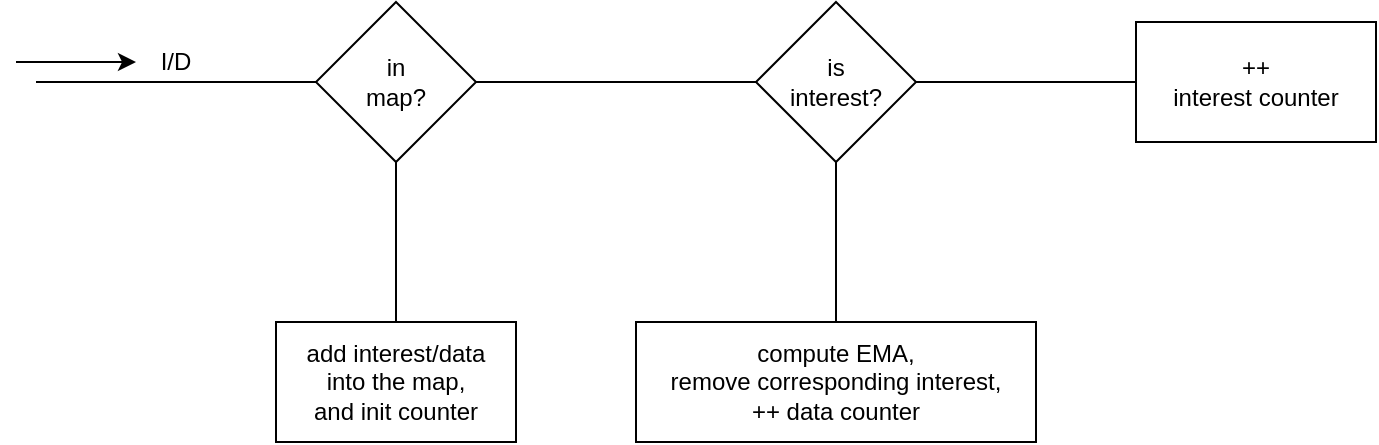 <mxfile version="14.8.1" type="github">
  <diagram id="pDua_eUI4pE_ARMQOX0n" name="Page-1">
    <mxGraphModel dx="946" dy="544" grid="1" gridSize="10" guides="1" tooltips="1" connect="1" arrows="1" fold="1" page="1" pageScale="1" pageWidth="850" pageHeight="1100" math="0" shadow="0">
      <root>
        <mxCell id="0" />
        <mxCell id="1" parent="0" />
        <mxCell id="J4n5a6vh2Bp-ceeqpoy--10" style="edgeStyle=orthogonalEdgeStyle;rounded=0;orthogonalLoop=1;jettySize=auto;html=1;exitX=1;exitY=0.5;exitDx=0;exitDy=0;endArrow=none;endFill=0;" edge="1" parent="1" source="J4n5a6vh2Bp-ceeqpoy--8" target="J4n5a6vh2Bp-ceeqpoy--9">
          <mxGeometry relative="1" as="geometry" />
        </mxCell>
        <mxCell id="J4n5a6vh2Bp-ceeqpoy--11" style="edgeStyle=orthogonalEdgeStyle;rounded=0;orthogonalLoop=1;jettySize=auto;html=1;exitX=0.5;exitY=1;exitDx=0;exitDy=0;entryX=0.5;entryY=0;entryDx=0;entryDy=0;endArrow=none;endFill=0;" edge="1" parent="1" source="J4n5a6vh2Bp-ceeqpoy--8" target="J4n5a6vh2Bp-ceeqpoy--12">
          <mxGeometry relative="1" as="geometry">
            <mxPoint x="300" y="650" as="targetPoint" />
          </mxGeometry>
        </mxCell>
        <mxCell id="J4n5a6vh2Bp-ceeqpoy--18" style="edgeStyle=orthogonalEdgeStyle;rounded=0;orthogonalLoop=1;jettySize=auto;html=1;exitX=0;exitY=0.5;exitDx=0;exitDy=0;endArrow=none;endFill=0;" edge="1" parent="1" source="J4n5a6vh2Bp-ceeqpoy--8">
          <mxGeometry relative="1" as="geometry">
            <mxPoint x="120" y="470" as="targetPoint" />
          </mxGeometry>
        </mxCell>
        <mxCell id="J4n5a6vh2Bp-ceeqpoy--8" value="&lt;div align=&quot;center&quot;&gt;in &lt;br&gt;&lt;/div&gt;&lt;div align=&quot;center&quot;&gt;map?&lt;br&gt;&lt;/div&gt;" style="rhombus;whiteSpace=wrap;html=1;align=center;" vertex="1" parent="1">
          <mxGeometry x="260" y="430" width="80" height="80" as="geometry" />
        </mxCell>
        <mxCell id="J4n5a6vh2Bp-ceeqpoy--14" style="edgeStyle=orthogonalEdgeStyle;rounded=0;orthogonalLoop=1;jettySize=auto;html=1;exitX=0.5;exitY=1;exitDx=0;exitDy=0;endArrow=none;endFill=0;" edge="1" parent="1" source="J4n5a6vh2Bp-ceeqpoy--9" target="J4n5a6vh2Bp-ceeqpoy--13">
          <mxGeometry relative="1" as="geometry" />
        </mxCell>
        <mxCell id="J4n5a6vh2Bp-ceeqpoy--17" style="edgeStyle=orthogonalEdgeStyle;rounded=0;orthogonalLoop=1;jettySize=auto;html=1;exitX=1;exitY=0.5;exitDx=0;exitDy=0;entryX=0;entryY=0.5;entryDx=0;entryDy=0;endArrow=none;endFill=0;" edge="1" parent="1" source="J4n5a6vh2Bp-ceeqpoy--9" target="J4n5a6vh2Bp-ceeqpoy--16">
          <mxGeometry relative="1" as="geometry" />
        </mxCell>
        <mxCell id="J4n5a6vh2Bp-ceeqpoy--9" value="&lt;div&gt;is &lt;br&gt;&lt;/div&gt;&lt;div&gt;interest?&lt;br&gt;&lt;/div&gt;" style="rhombus;whiteSpace=wrap;html=1;" vertex="1" parent="1">
          <mxGeometry x="480" y="430" width="80" height="80" as="geometry" />
        </mxCell>
        <mxCell id="J4n5a6vh2Bp-ceeqpoy--12" value="&lt;div&gt;add interest/data&lt;/div&gt;&lt;div&gt;into the map,&lt;/div&gt;&lt;div&gt;and init counter&lt;br&gt;&lt;/div&gt;" style="rounded=0;whiteSpace=wrap;html=1;" vertex="1" parent="1">
          <mxGeometry x="240" y="590" width="120" height="60" as="geometry" />
        </mxCell>
        <mxCell id="J4n5a6vh2Bp-ceeqpoy--13" value="&lt;div&gt;compute EMA,&lt;/div&gt;&lt;div&gt;remove corresponding interest, &lt;br&gt;&lt;/div&gt;&lt;div&gt;++ data counter&lt;br&gt;&lt;/div&gt;" style="rounded=0;whiteSpace=wrap;html=1;" vertex="1" parent="1">
          <mxGeometry x="420" y="590" width="200" height="60" as="geometry" />
        </mxCell>
        <mxCell id="J4n5a6vh2Bp-ceeqpoy--16" value="&lt;div&gt;++&lt;/div&gt;&lt;div&gt;interest counter&lt;br&gt;&lt;/div&gt;" style="rounded=0;whiteSpace=wrap;html=1;" vertex="1" parent="1">
          <mxGeometry x="670" y="440" width="120" height="60" as="geometry" />
        </mxCell>
        <mxCell id="J4n5a6vh2Bp-ceeqpoy--19" value="I/D" style="text;html=1;strokeColor=none;fillColor=none;align=center;verticalAlign=middle;whiteSpace=wrap;rounded=0;" vertex="1" parent="1">
          <mxGeometry x="170" y="450" width="40" height="20" as="geometry" />
        </mxCell>
        <mxCell id="J4n5a6vh2Bp-ceeqpoy--20" value="" style="endArrow=classic;html=1;entryX=0;entryY=0.5;entryDx=0;entryDy=0;" edge="1" parent="1" target="J4n5a6vh2Bp-ceeqpoy--19">
          <mxGeometry width="50" height="50" relative="1" as="geometry">
            <mxPoint x="110" y="460" as="sourcePoint" />
            <mxPoint x="120" y="390" as="targetPoint" />
          </mxGeometry>
        </mxCell>
      </root>
    </mxGraphModel>
  </diagram>
</mxfile>
